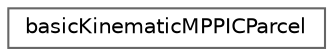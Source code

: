 digraph "Graphical Class Hierarchy"
{
 // LATEX_PDF_SIZE
  bgcolor="transparent";
  edge [fontname=Helvetica,fontsize=10,labelfontname=Helvetica,labelfontsize=10];
  node [fontname=Helvetica,fontsize=10,shape=box,height=0.2,width=0.4];
  rankdir="LR";
  Node0 [id="Node000000",label="basicKinematicMPPICParcel",height=0.2,width=0.4,color="grey40", fillcolor="white", style="filled",URL="$classFoam_1_1basicKinematicMPPICParcel.html",tooltip="Definition of basic kinematic MPPIC parcel."];
}
